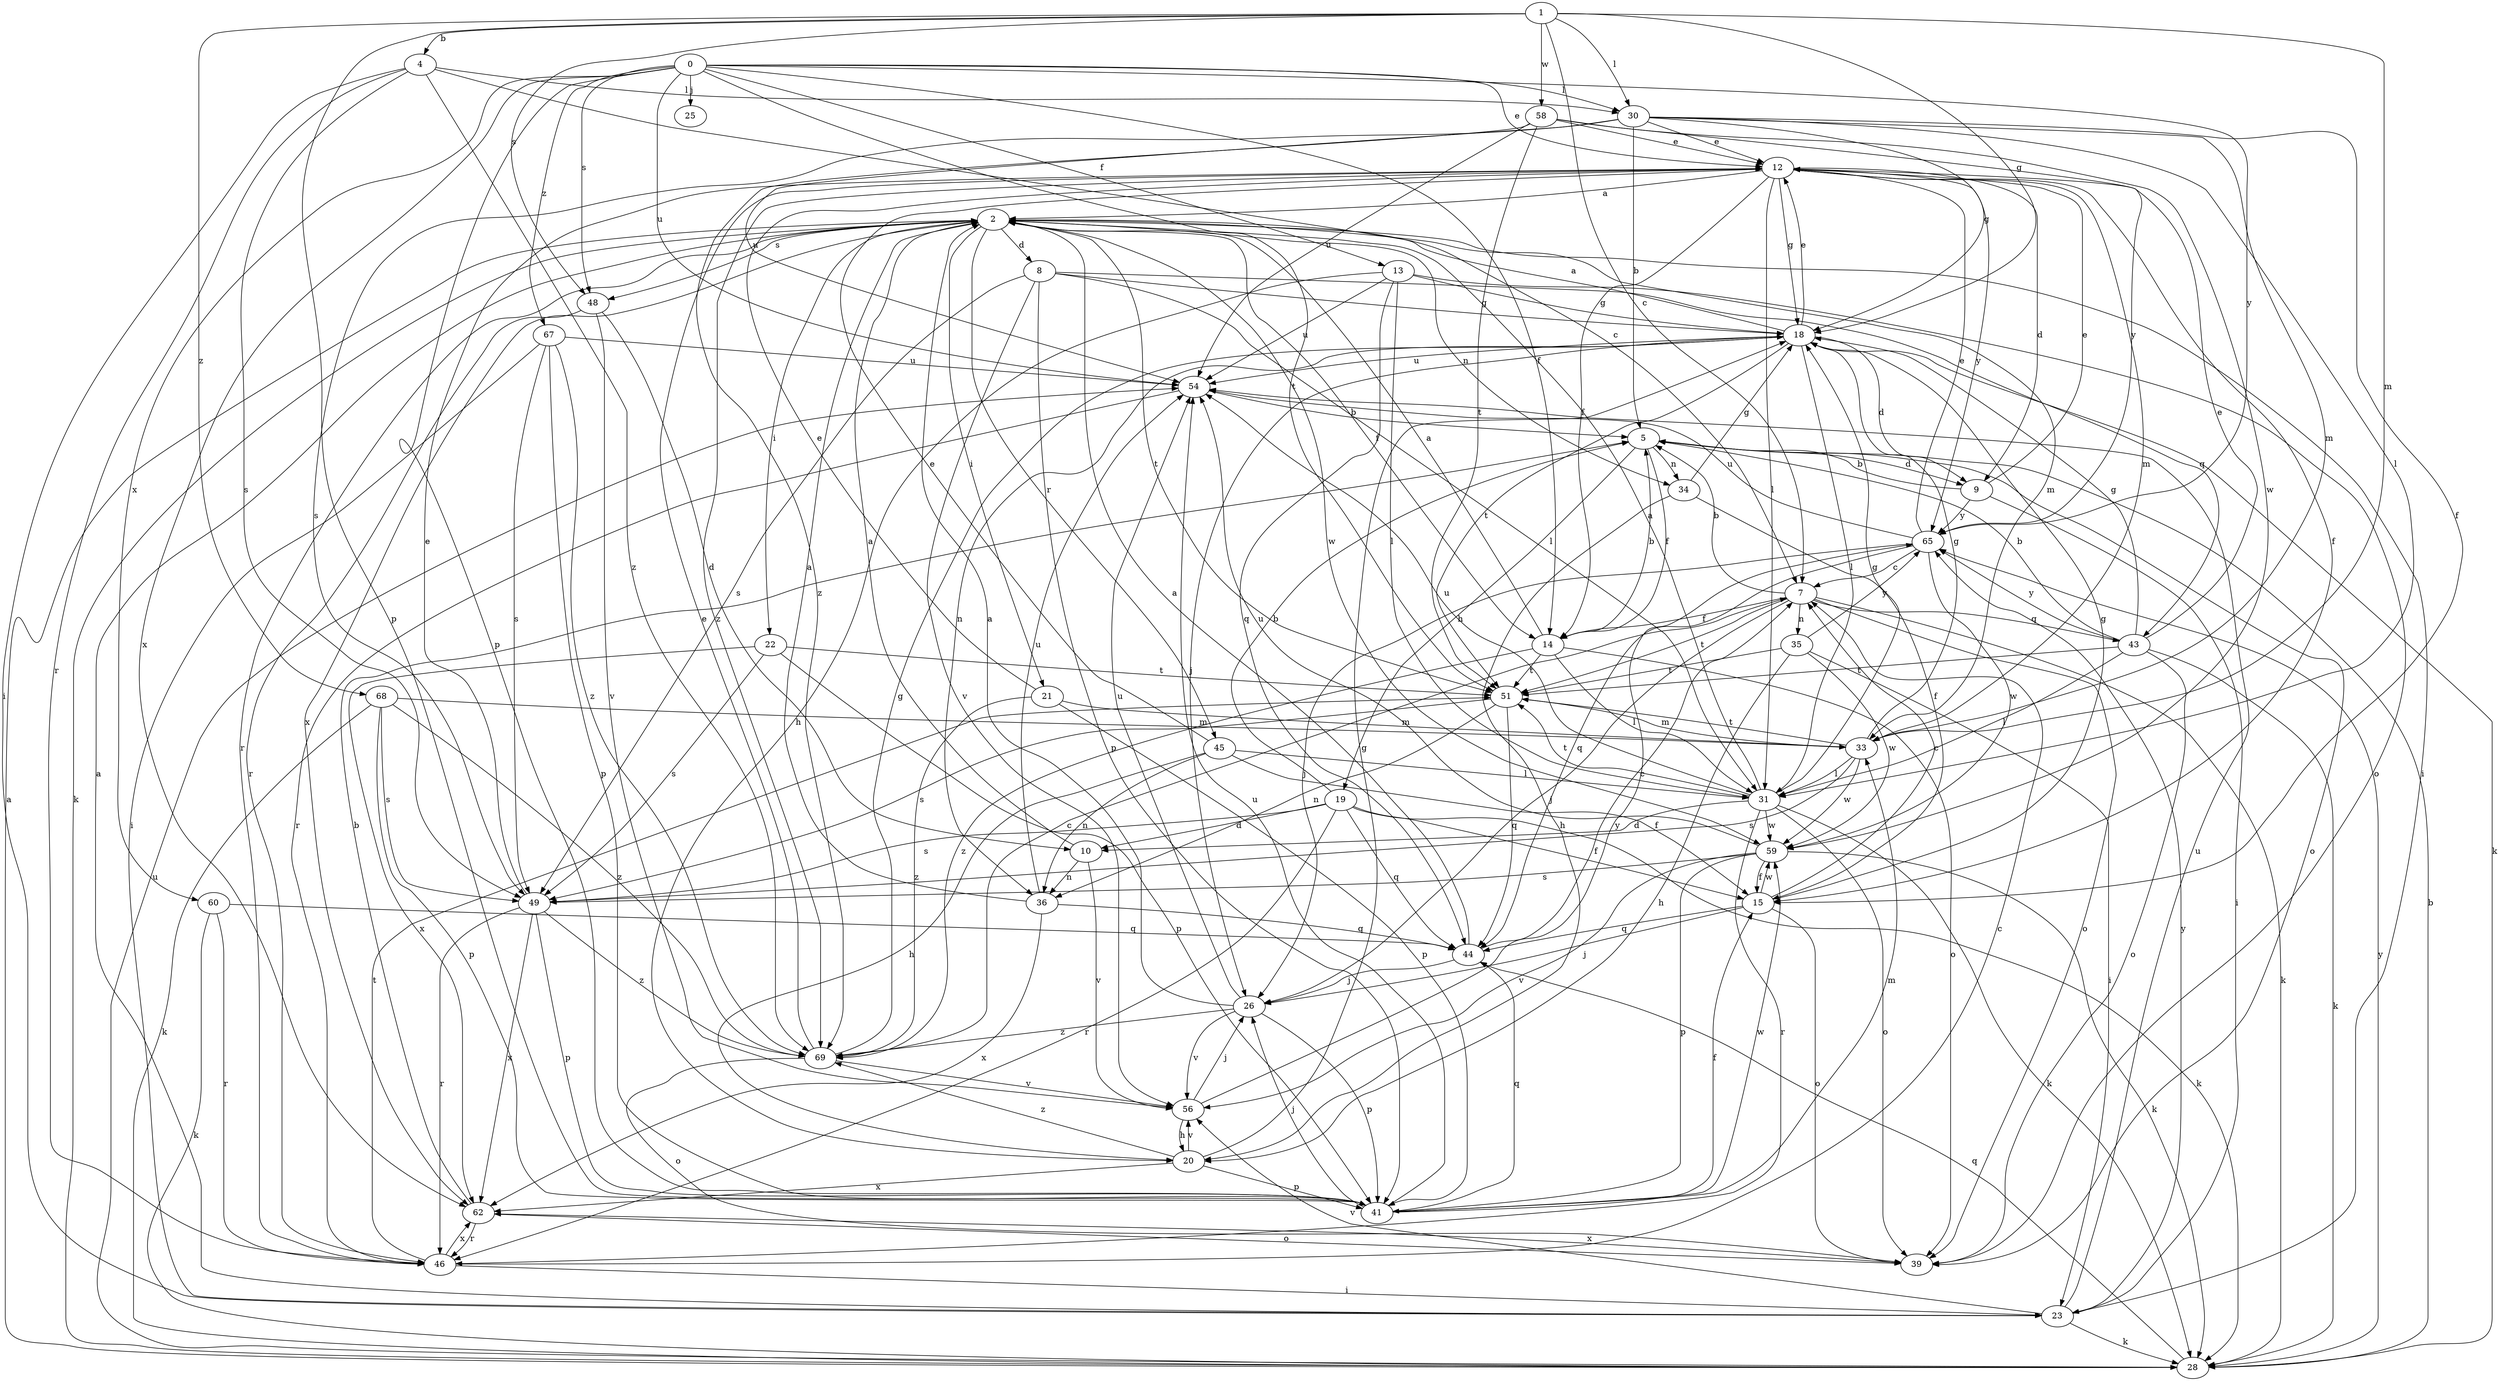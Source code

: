 strict digraph  {
0;
1;
2;
4;
5;
7;
8;
9;
10;
12;
13;
14;
15;
18;
19;
20;
21;
22;
23;
25;
26;
28;
30;
31;
33;
34;
35;
36;
39;
41;
43;
44;
45;
46;
48;
49;
51;
54;
56;
58;
59;
60;
62;
65;
67;
68;
69;
0 -> 12  [label=e];
0 -> 13  [label=f];
0 -> 14  [label=f];
0 -> 25  [label=j];
0 -> 30  [label=l];
0 -> 41  [label=p];
0 -> 48  [label=s];
0 -> 51  [label=t];
0 -> 54  [label=u];
0 -> 60  [label=x];
0 -> 62  [label=x];
0 -> 65  [label=y];
0 -> 67  [label=z];
1 -> 4  [label=b];
1 -> 7  [label=c];
1 -> 18  [label=g];
1 -> 30  [label=l];
1 -> 33  [label=m];
1 -> 41  [label=p];
1 -> 48  [label=s];
1 -> 58  [label=w];
1 -> 68  [label=z];
2 -> 8  [label=d];
2 -> 14  [label=f];
2 -> 21  [label=i];
2 -> 22  [label=i];
2 -> 23  [label=i];
2 -> 28  [label=k];
2 -> 33  [label=m];
2 -> 34  [label=n];
2 -> 45  [label=r];
2 -> 46  [label=r];
2 -> 48  [label=s];
2 -> 51  [label=t];
2 -> 59  [label=w];
2 -> 62  [label=x];
4 -> 7  [label=c];
4 -> 23  [label=i];
4 -> 30  [label=l];
4 -> 46  [label=r];
4 -> 49  [label=s];
4 -> 69  [label=z];
5 -> 9  [label=d];
5 -> 14  [label=f];
5 -> 19  [label=h];
5 -> 34  [label=n];
5 -> 39  [label=o];
7 -> 5  [label=b];
7 -> 14  [label=f];
7 -> 26  [label=j];
7 -> 28  [label=k];
7 -> 35  [label=n];
7 -> 39  [label=o];
7 -> 43  [label=q];
7 -> 51  [label=t];
8 -> 18  [label=g];
8 -> 31  [label=l];
8 -> 41  [label=p];
8 -> 43  [label=q];
8 -> 49  [label=s];
8 -> 56  [label=v];
9 -> 5  [label=b];
9 -> 12  [label=e];
9 -> 23  [label=i];
9 -> 65  [label=y];
10 -> 2  [label=a];
10 -> 36  [label=n];
10 -> 56  [label=v];
12 -> 2  [label=a];
12 -> 9  [label=d];
12 -> 14  [label=f];
12 -> 15  [label=f];
12 -> 18  [label=g];
12 -> 31  [label=l];
12 -> 33  [label=m];
12 -> 65  [label=y];
12 -> 69  [label=z];
13 -> 18  [label=g];
13 -> 20  [label=h];
13 -> 31  [label=l];
13 -> 39  [label=o];
13 -> 44  [label=q];
13 -> 54  [label=u];
14 -> 2  [label=a];
14 -> 5  [label=b];
14 -> 31  [label=l];
14 -> 39  [label=o];
14 -> 51  [label=t];
14 -> 69  [label=z];
15 -> 7  [label=c];
15 -> 18  [label=g];
15 -> 26  [label=j];
15 -> 39  [label=o];
15 -> 44  [label=q];
15 -> 59  [label=w];
18 -> 2  [label=a];
18 -> 9  [label=d];
18 -> 12  [label=e];
18 -> 26  [label=j];
18 -> 28  [label=k];
18 -> 31  [label=l];
18 -> 36  [label=n];
18 -> 51  [label=t];
18 -> 54  [label=u];
19 -> 5  [label=b];
19 -> 10  [label=d];
19 -> 15  [label=f];
19 -> 28  [label=k];
19 -> 44  [label=q];
19 -> 46  [label=r];
19 -> 49  [label=s];
20 -> 18  [label=g];
20 -> 41  [label=p];
20 -> 56  [label=v];
20 -> 62  [label=x];
20 -> 69  [label=z];
21 -> 12  [label=e];
21 -> 33  [label=m];
21 -> 41  [label=p];
21 -> 69  [label=z];
22 -> 41  [label=p];
22 -> 49  [label=s];
22 -> 51  [label=t];
22 -> 62  [label=x];
23 -> 2  [label=a];
23 -> 28  [label=k];
23 -> 54  [label=u];
23 -> 56  [label=v];
23 -> 65  [label=y];
26 -> 2  [label=a];
26 -> 41  [label=p];
26 -> 54  [label=u];
26 -> 56  [label=v];
26 -> 69  [label=z];
28 -> 2  [label=a];
28 -> 5  [label=b];
28 -> 44  [label=q];
28 -> 54  [label=u];
28 -> 65  [label=y];
30 -> 5  [label=b];
30 -> 12  [label=e];
30 -> 15  [label=f];
30 -> 18  [label=g];
30 -> 31  [label=l];
30 -> 33  [label=m];
30 -> 49  [label=s];
30 -> 54  [label=u];
31 -> 2  [label=a];
31 -> 10  [label=d];
31 -> 18  [label=g];
31 -> 28  [label=k];
31 -> 39  [label=o];
31 -> 46  [label=r];
31 -> 51  [label=t];
31 -> 54  [label=u];
31 -> 59  [label=w];
33 -> 18  [label=g];
33 -> 31  [label=l];
33 -> 49  [label=s];
33 -> 51  [label=t];
33 -> 59  [label=w];
34 -> 15  [label=f];
34 -> 18  [label=g];
34 -> 20  [label=h];
35 -> 20  [label=h];
35 -> 23  [label=i];
35 -> 51  [label=t];
35 -> 59  [label=w];
35 -> 65  [label=y];
36 -> 2  [label=a];
36 -> 44  [label=q];
36 -> 54  [label=u];
36 -> 62  [label=x];
39 -> 62  [label=x];
41 -> 15  [label=f];
41 -> 26  [label=j];
41 -> 33  [label=m];
41 -> 44  [label=q];
41 -> 54  [label=u];
41 -> 59  [label=w];
43 -> 5  [label=b];
43 -> 12  [label=e];
43 -> 18  [label=g];
43 -> 28  [label=k];
43 -> 31  [label=l];
43 -> 39  [label=o];
43 -> 51  [label=t];
43 -> 65  [label=y];
44 -> 2  [label=a];
44 -> 7  [label=c];
44 -> 26  [label=j];
45 -> 12  [label=e];
45 -> 15  [label=f];
45 -> 20  [label=h];
45 -> 31  [label=l];
45 -> 36  [label=n];
46 -> 7  [label=c];
46 -> 23  [label=i];
46 -> 51  [label=t];
46 -> 62  [label=x];
48 -> 10  [label=d];
48 -> 46  [label=r];
48 -> 56  [label=v];
49 -> 12  [label=e];
49 -> 41  [label=p];
49 -> 46  [label=r];
49 -> 62  [label=x];
49 -> 69  [label=z];
51 -> 33  [label=m];
51 -> 36  [label=n];
51 -> 44  [label=q];
51 -> 49  [label=s];
54 -> 5  [label=b];
54 -> 46  [label=r];
56 -> 20  [label=h];
56 -> 26  [label=j];
56 -> 65  [label=y];
58 -> 12  [label=e];
58 -> 51  [label=t];
58 -> 54  [label=u];
58 -> 59  [label=w];
58 -> 65  [label=y];
58 -> 69  [label=z];
59 -> 15  [label=f];
59 -> 28  [label=k];
59 -> 41  [label=p];
59 -> 49  [label=s];
59 -> 54  [label=u];
59 -> 56  [label=v];
60 -> 28  [label=k];
60 -> 44  [label=q];
60 -> 46  [label=r];
62 -> 5  [label=b];
62 -> 39  [label=o];
62 -> 46  [label=r];
65 -> 7  [label=c];
65 -> 12  [label=e];
65 -> 26  [label=j];
65 -> 44  [label=q];
65 -> 54  [label=u];
65 -> 59  [label=w];
67 -> 23  [label=i];
67 -> 41  [label=p];
67 -> 49  [label=s];
67 -> 54  [label=u];
67 -> 69  [label=z];
68 -> 28  [label=k];
68 -> 33  [label=m];
68 -> 41  [label=p];
68 -> 49  [label=s];
68 -> 69  [label=z];
69 -> 7  [label=c];
69 -> 12  [label=e];
69 -> 18  [label=g];
69 -> 39  [label=o];
69 -> 56  [label=v];
}
